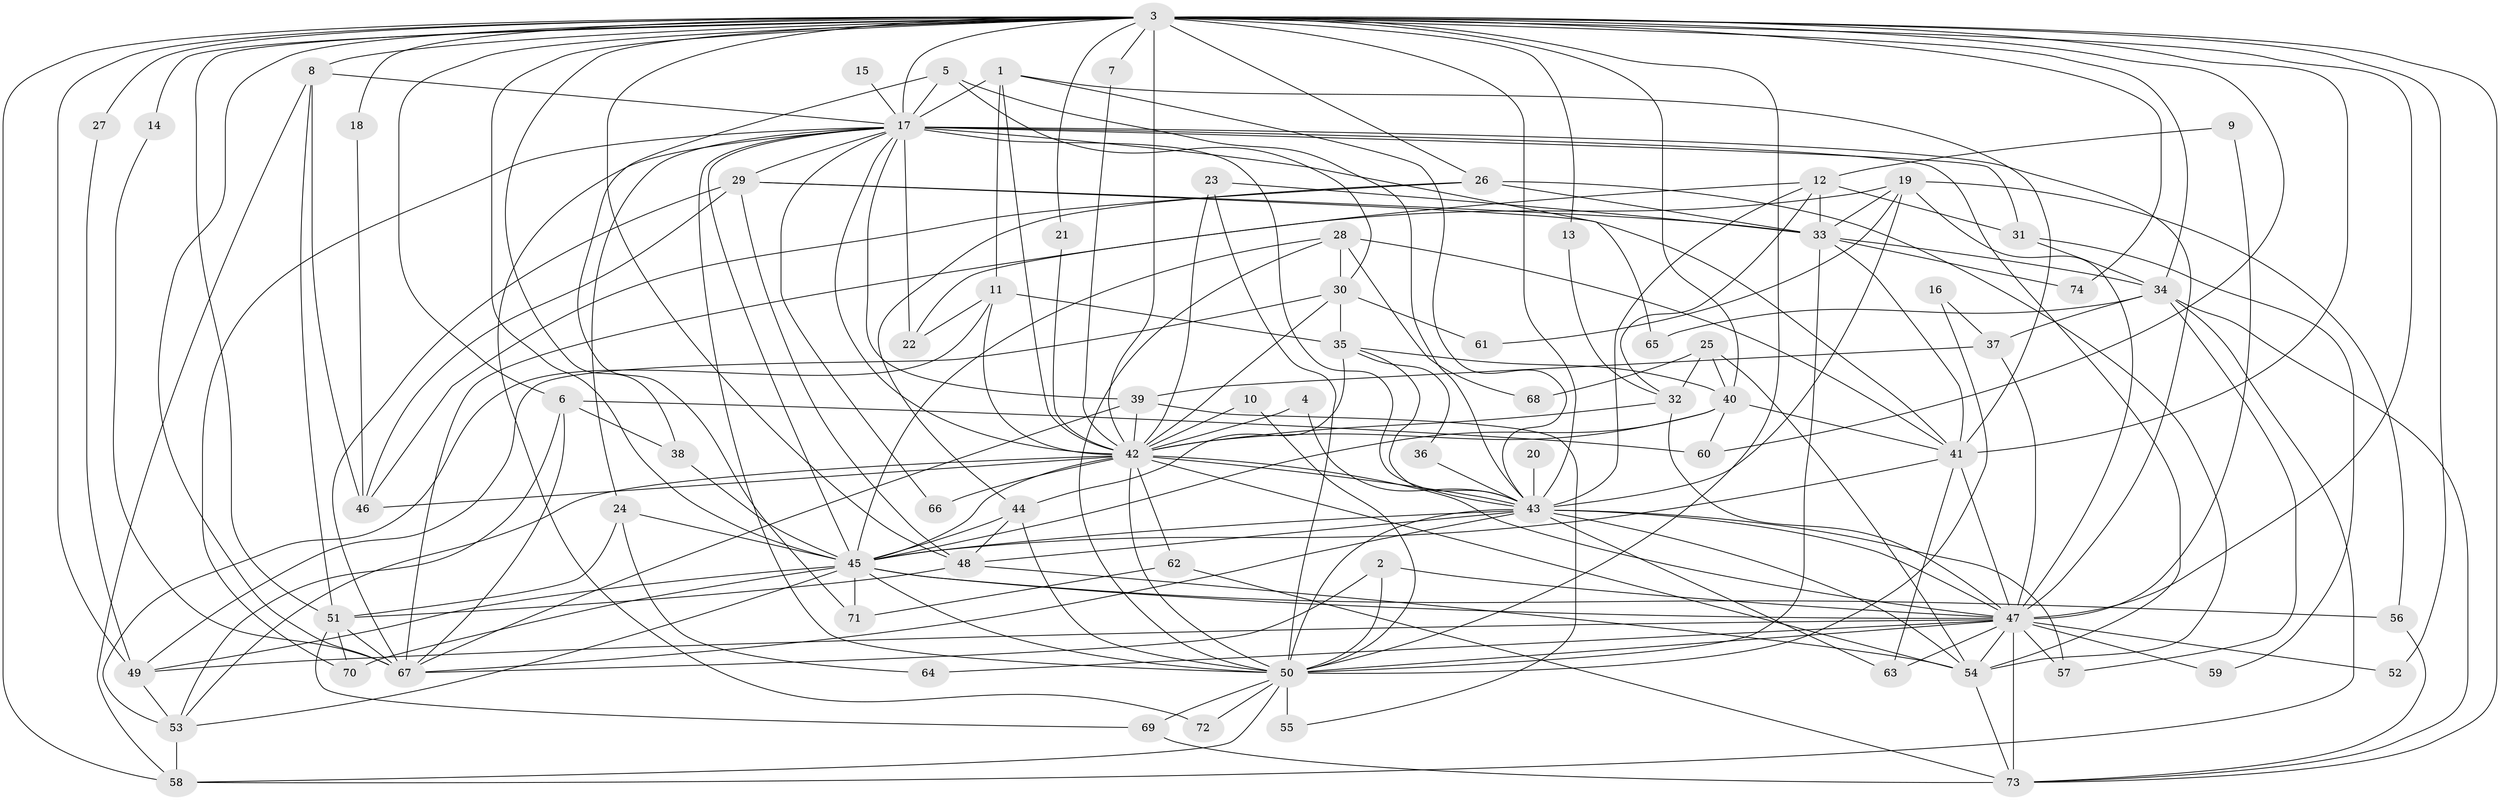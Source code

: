 // original degree distribution, {17: 0.013605442176870748, 19: 0.006802721088435374, 25: 0.006802721088435374, 20: 0.013605442176870748, 24: 0.013605442176870748, 28: 0.006802721088435374, 14: 0.006802721088435374, 10: 0.006802721088435374, 3: 0.23809523809523808, 7: 0.02040816326530612, 6: 0.034013605442176874, 8: 0.006802721088435374, 5: 0.08163265306122448, 4: 0.07482993197278912, 2: 0.4557823129251701, 9: 0.013605442176870748}
// Generated by graph-tools (version 1.1) at 2025/25/03/09/25 03:25:53]
// undirected, 74 vertices, 205 edges
graph export_dot {
graph [start="1"]
  node [color=gray90,style=filled];
  1;
  2;
  3;
  4;
  5;
  6;
  7;
  8;
  9;
  10;
  11;
  12;
  13;
  14;
  15;
  16;
  17;
  18;
  19;
  20;
  21;
  22;
  23;
  24;
  25;
  26;
  27;
  28;
  29;
  30;
  31;
  32;
  33;
  34;
  35;
  36;
  37;
  38;
  39;
  40;
  41;
  42;
  43;
  44;
  45;
  46;
  47;
  48;
  49;
  50;
  51;
  52;
  53;
  54;
  55;
  56;
  57;
  58;
  59;
  60;
  61;
  62;
  63;
  64;
  65;
  66;
  67;
  68;
  69;
  70;
  71;
  72;
  73;
  74;
  1 -- 11 [weight=1.0];
  1 -- 17 [weight=1.0];
  1 -- 41 [weight=1.0];
  1 -- 42 [weight=1.0];
  1 -- 43 [weight=1.0];
  2 -- 47 [weight=1.0];
  2 -- 50 [weight=1.0];
  2 -- 67 [weight=1.0];
  3 -- 6 [weight=1.0];
  3 -- 7 [weight=2.0];
  3 -- 8 [weight=1.0];
  3 -- 13 [weight=1.0];
  3 -- 14 [weight=1.0];
  3 -- 17 [weight=4.0];
  3 -- 18 [weight=1.0];
  3 -- 21 [weight=1.0];
  3 -- 26 [weight=1.0];
  3 -- 27 [weight=1.0];
  3 -- 34 [weight=1.0];
  3 -- 38 [weight=1.0];
  3 -- 40 [weight=1.0];
  3 -- 41 [weight=2.0];
  3 -- 42 [weight=6.0];
  3 -- 43 [weight=3.0];
  3 -- 45 [weight=3.0];
  3 -- 47 [weight=3.0];
  3 -- 48 [weight=1.0];
  3 -- 49 [weight=2.0];
  3 -- 50 [weight=4.0];
  3 -- 51 [weight=2.0];
  3 -- 52 [weight=1.0];
  3 -- 58 [weight=1.0];
  3 -- 60 [weight=1.0];
  3 -- 67 [weight=1.0];
  3 -- 73 [weight=1.0];
  3 -- 74 [weight=1.0];
  4 -- 42 [weight=1.0];
  4 -- 43 [weight=1.0];
  5 -- 17 [weight=1.0];
  5 -- 30 [weight=1.0];
  5 -- 43 [weight=1.0];
  5 -- 71 [weight=1.0];
  6 -- 38 [weight=1.0];
  6 -- 53 [weight=1.0];
  6 -- 60 [weight=1.0];
  6 -- 67 [weight=1.0];
  7 -- 42 [weight=1.0];
  8 -- 17 [weight=1.0];
  8 -- 46 [weight=1.0];
  8 -- 51 [weight=1.0];
  8 -- 58 [weight=1.0];
  9 -- 12 [weight=1.0];
  9 -- 47 [weight=1.0];
  10 -- 42 [weight=1.0];
  10 -- 50 [weight=1.0];
  11 -- 22 [weight=1.0];
  11 -- 35 [weight=1.0];
  11 -- 42 [weight=1.0];
  11 -- 53 [weight=1.0];
  12 -- 22 [weight=1.0];
  12 -- 31 [weight=1.0];
  12 -- 32 [weight=1.0];
  12 -- 33 [weight=1.0];
  12 -- 43 [weight=1.0];
  13 -- 32 [weight=1.0];
  14 -- 67 [weight=1.0];
  15 -- 17 [weight=1.0];
  16 -- 37 [weight=1.0];
  16 -- 50 [weight=1.0];
  17 -- 22 [weight=1.0];
  17 -- 24 [weight=1.0];
  17 -- 29 [weight=1.0];
  17 -- 31 [weight=1.0];
  17 -- 39 [weight=1.0];
  17 -- 42 [weight=2.0];
  17 -- 43 [weight=1.0];
  17 -- 45 [weight=1.0];
  17 -- 47 [weight=2.0];
  17 -- 50 [weight=1.0];
  17 -- 54 [weight=1.0];
  17 -- 65 [weight=1.0];
  17 -- 66 [weight=1.0];
  17 -- 70 [weight=1.0];
  17 -- 72 [weight=1.0];
  18 -- 46 [weight=1.0];
  19 -- 33 [weight=1.0];
  19 -- 43 [weight=1.0];
  19 -- 47 [weight=1.0];
  19 -- 56 [weight=1.0];
  19 -- 61 [weight=1.0];
  19 -- 67 [weight=1.0];
  20 -- 43 [weight=1.0];
  21 -- 42 [weight=1.0];
  23 -- 33 [weight=1.0];
  23 -- 42 [weight=1.0];
  23 -- 50 [weight=1.0];
  24 -- 45 [weight=1.0];
  24 -- 51 [weight=1.0];
  24 -- 64 [weight=1.0];
  25 -- 32 [weight=1.0];
  25 -- 40 [weight=1.0];
  25 -- 54 [weight=1.0];
  25 -- 68 [weight=1.0];
  26 -- 33 [weight=1.0];
  26 -- 44 [weight=1.0];
  26 -- 46 [weight=1.0];
  26 -- 54 [weight=1.0];
  27 -- 49 [weight=1.0];
  28 -- 30 [weight=1.0];
  28 -- 41 [weight=1.0];
  28 -- 45 [weight=1.0];
  28 -- 50 [weight=1.0];
  28 -- 68 [weight=1.0];
  29 -- 33 [weight=1.0];
  29 -- 41 [weight=1.0];
  29 -- 46 [weight=1.0];
  29 -- 48 [weight=1.0];
  29 -- 67 [weight=1.0];
  30 -- 35 [weight=1.0];
  30 -- 42 [weight=1.0];
  30 -- 49 [weight=1.0];
  30 -- 61 [weight=1.0];
  31 -- 34 [weight=1.0];
  31 -- 59 [weight=1.0];
  32 -- 42 [weight=2.0];
  32 -- 47 [weight=1.0];
  33 -- 34 [weight=1.0];
  33 -- 41 [weight=1.0];
  33 -- 50 [weight=1.0];
  33 -- 74 [weight=1.0];
  34 -- 37 [weight=1.0];
  34 -- 57 [weight=1.0];
  34 -- 58 [weight=1.0];
  34 -- 65 [weight=1.0];
  34 -- 73 [weight=1.0];
  35 -- 36 [weight=1.0];
  35 -- 40 [weight=1.0];
  35 -- 43 [weight=1.0];
  35 -- 44 [weight=1.0];
  36 -- 43 [weight=1.0];
  37 -- 39 [weight=1.0];
  37 -- 47 [weight=1.0];
  38 -- 45 [weight=1.0];
  39 -- 42 [weight=1.0];
  39 -- 55 [weight=1.0];
  39 -- 67 [weight=1.0];
  40 -- 41 [weight=1.0];
  40 -- 42 [weight=1.0];
  40 -- 45 [weight=1.0];
  40 -- 60 [weight=1.0];
  41 -- 45 [weight=1.0];
  41 -- 47 [weight=1.0];
  41 -- 63 [weight=1.0];
  42 -- 43 [weight=3.0];
  42 -- 45 [weight=2.0];
  42 -- 46 [weight=1.0];
  42 -- 47 [weight=3.0];
  42 -- 50 [weight=2.0];
  42 -- 53 [weight=1.0];
  42 -- 54 [weight=1.0];
  42 -- 62 [weight=1.0];
  42 -- 66 [weight=1.0];
  43 -- 45 [weight=1.0];
  43 -- 47 [weight=3.0];
  43 -- 48 [weight=1.0];
  43 -- 50 [weight=1.0];
  43 -- 54 [weight=1.0];
  43 -- 57 [weight=1.0];
  43 -- 63 [weight=1.0];
  43 -- 67 [weight=1.0];
  44 -- 45 [weight=1.0];
  44 -- 48 [weight=1.0];
  44 -- 50 [weight=1.0];
  45 -- 47 [weight=2.0];
  45 -- 49 [weight=1.0];
  45 -- 50 [weight=1.0];
  45 -- 53 [weight=1.0];
  45 -- 56 [weight=1.0];
  45 -- 70 [weight=1.0];
  45 -- 71 [weight=2.0];
  47 -- 49 [weight=1.0];
  47 -- 50 [weight=1.0];
  47 -- 52 [weight=1.0];
  47 -- 54 [weight=1.0];
  47 -- 57 [weight=1.0];
  47 -- 59 [weight=1.0];
  47 -- 63 [weight=1.0];
  47 -- 64 [weight=1.0];
  47 -- 73 [weight=1.0];
  48 -- 51 [weight=1.0];
  48 -- 54 [weight=1.0];
  49 -- 53 [weight=1.0];
  50 -- 55 [weight=1.0];
  50 -- 58 [weight=1.0];
  50 -- 69 [weight=1.0];
  50 -- 72 [weight=1.0];
  51 -- 67 [weight=2.0];
  51 -- 69 [weight=1.0];
  51 -- 70 [weight=1.0];
  53 -- 58 [weight=1.0];
  54 -- 73 [weight=1.0];
  56 -- 73 [weight=1.0];
  62 -- 71 [weight=1.0];
  62 -- 73 [weight=1.0];
  69 -- 73 [weight=1.0];
}
